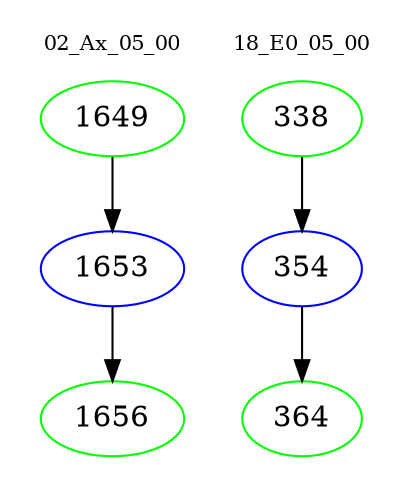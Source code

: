 digraph{
subgraph cluster_0 {
color = white
label = "02_Ax_05_00";
fontsize=10;
T0_1649 [label="1649", color="green"]
T0_1649 -> T0_1653 [color="black"]
T0_1653 [label="1653", color="blue"]
T0_1653 -> T0_1656 [color="black"]
T0_1656 [label="1656", color="green"]
}
subgraph cluster_1 {
color = white
label = "18_E0_05_00";
fontsize=10;
T1_338 [label="338", color="green"]
T1_338 -> T1_354 [color="black"]
T1_354 [label="354", color="blue"]
T1_354 -> T1_364 [color="black"]
T1_364 [label="364", color="green"]
}
}
